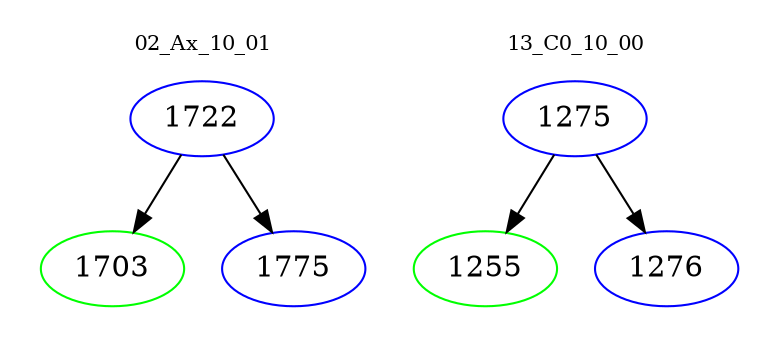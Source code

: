 digraph{
subgraph cluster_0 {
color = white
label = "02_Ax_10_01";
fontsize=10;
T0_1722 [label="1722", color="blue"]
T0_1722 -> T0_1703 [color="black"]
T0_1703 [label="1703", color="green"]
T0_1722 -> T0_1775 [color="black"]
T0_1775 [label="1775", color="blue"]
}
subgraph cluster_1 {
color = white
label = "13_C0_10_00";
fontsize=10;
T1_1275 [label="1275", color="blue"]
T1_1275 -> T1_1255 [color="black"]
T1_1255 [label="1255", color="green"]
T1_1275 -> T1_1276 [color="black"]
T1_1276 [label="1276", color="blue"]
}
}
